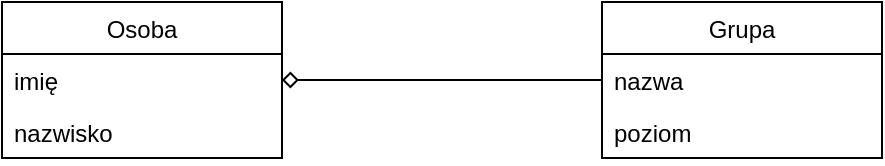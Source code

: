 <mxfile version="20.8.16" type="device"><diagram id="C5RBs43oDa-KdzZeNtuy" name="Page-1"><mxGraphModel dx="2074" dy="1214" grid="1" gridSize="10" guides="1" tooltips="1" connect="1" arrows="1" fold="1" page="1" pageScale="1" pageWidth="827" pageHeight="1169" math="0" shadow="0"><root><mxCell id="WIyWlLk6GJQsqaUBKTNV-0"/><mxCell id="WIyWlLk6GJQsqaUBKTNV-1" parent="WIyWlLk6GJQsqaUBKTNV-0"/><mxCell id="NvqrX3ArOlO_dk45jl8F-0" value="Osoba" style="swimlane;fontStyle=0;childLayout=stackLayout;horizontal=1;startSize=26;fillColor=none;horizontalStack=0;resizeParent=1;resizeParentMax=0;resizeLast=0;collapsible=1;marginBottom=0;" vertex="1" parent="WIyWlLk6GJQsqaUBKTNV-1"><mxGeometry x="70" y="280" width="140" height="78" as="geometry"/></mxCell><mxCell id="NvqrX3ArOlO_dk45jl8F-1" value="imię" style="text;strokeColor=none;fillColor=none;align=left;verticalAlign=top;spacingLeft=4;spacingRight=4;overflow=hidden;rotatable=0;points=[[0,0.5],[1,0.5]];portConstraint=eastwest;" vertex="1" parent="NvqrX3ArOlO_dk45jl8F-0"><mxGeometry y="26" width="140" height="26" as="geometry"/></mxCell><mxCell id="NvqrX3ArOlO_dk45jl8F-3" value="nazwisko" style="text;strokeColor=none;fillColor=none;align=left;verticalAlign=top;spacingLeft=4;spacingRight=4;overflow=hidden;rotatable=0;points=[[0,0.5],[1,0.5]];portConstraint=eastwest;" vertex="1" parent="NvqrX3ArOlO_dk45jl8F-0"><mxGeometry y="52" width="140" height="26" as="geometry"/></mxCell><mxCell id="NvqrX3ArOlO_dk45jl8F-4" value="Grupa" style="swimlane;fontStyle=0;childLayout=stackLayout;horizontal=1;startSize=26;fillColor=none;horizontalStack=0;resizeParent=1;resizeParentMax=0;resizeLast=0;collapsible=1;marginBottom=0;" vertex="1" parent="WIyWlLk6GJQsqaUBKTNV-1"><mxGeometry x="370" y="280" width="140" height="78" as="geometry"/></mxCell><mxCell id="NvqrX3ArOlO_dk45jl8F-5" value="nazwa&#10;" style="text;strokeColor=none;fillColor=none;align=left;verticalAlign=top;spacingLeft=4;spacingRight=4;overflow=hidden;rotatable=0;points=[[0,0.5],[1,0.5]];portConstraint=eastwest;" vertex="1" parent="NvqrX3ArOlO_dk45jl8F-4"><mxGeometry y="26" width="140" height="26" as="geometry"/></mxCell><mxCell id="NvqrX3ArOlO_dk45jl8F-6" value="poziom&#10;" style="text;strokeColor=none;fillColor=none;align=left;verticalAlign=top;spacingLeft=4;spacingRight=4;overflow=hidden;rotatable=0;points=[[0,0.5],[1,0.5]];portConstraint=eastwest;" vertex="1" parent="NvqrX3ArOlO_dk45jl8F-4"><mxGeometry y="52" width="140" height="26" as="geometry"/></mxCell><mxCell id="NvqrX3ArOlO_dk45jl8F-9" style="edgeStyle=orthogonalEdgeStyle;rounded=0;orthogonalLoop=1;jettySize=auto;html=1;exitX=0;exitY=0.5;exitDx=0;exitDy=0;startArrow=none;startFill=0;endArrow=diamond;endFill=0;" edge="1" parent="WIyWlLk6GJQsqaUBKTNV-1" source="NvqrX3ArOlO_dk45jl8F-5" target="NvqrX3ArOlO_dk45jl8F-1"><mxGeometry relative="1" as="geometry"/></mxCell></root></mxGraphModel></diagram></mxfile>